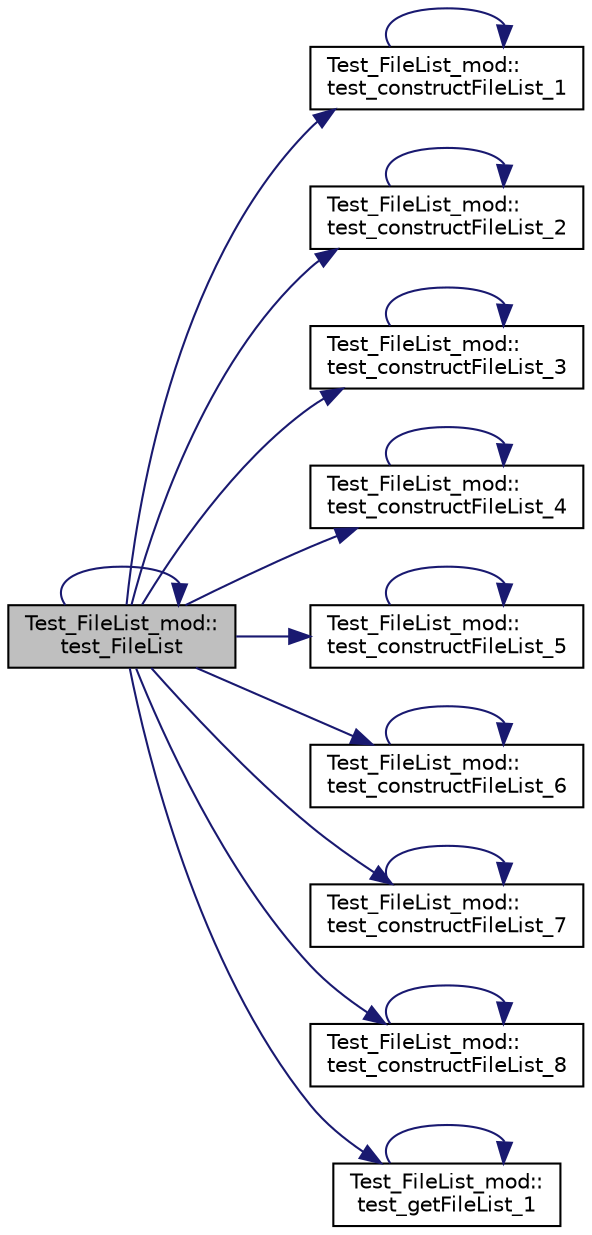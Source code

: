 digraph "Test_FileList_mod::test_FileList"
{
 // LATEX_PDF_SIZE
  edge [fontname="Helvetica",fontsize="10",labelfontname="Helvetica",labelfontsize="10"];
  node [fontname="Helvetica",fontsize="10",shape=record];
  rankdir="LR";
  Node1 [label="Test_FileList_mod::\ltest_FileList",height=0.2,width=0.4,color="black", fillcolor="grey75", style="filled", fontcolor="black",tooltip=" "];
  Node1 -> Node2 [color="midnightblue",fontsize="10",style="solid",fontname="Helvetica"];
  Node2 [label="Test_FileList_mod::\ltest_constructFileList_1",height=0.2,width=0.4,color="black", fillcolor="white", style="filled",URL="$namespaceTest__FileList__mod.html#aa8d4a77f17f365f9c3f1fdab5b194422",tooltip=" "];
  Node2 -> Node2 [color="midnightblue",fontsize="10",style="solid",fontname="Helvetica"];
  Node1 -> Node3 [color="midnightblue",fontsize="10",style="solid",fontname="Helvetica"];
  Node3 [label="Test_FileList_mod::\ltest_constructFileList_2",height=0.2,width=0.4,color="black", fillcolor="white", style="filled",URL="$namespaceTest__FileList__mod.html#a427bf7f87fd57b963460e6568e1d34ff",tooltip=" "];
  Node3 -> Node3 [color="midnightblue",fontsize="10",style="solid",fontname="Helvetica"];
  Node1 -> Node4 [color="midnightblue",fontsize="10",style="solid",fontname="Helvetica"];
  Node4 [label="Test_FileList_mod::\ltest_constructFileList_3",height=0.2,width=0.4,color="black", fillcolor="white", style="filled",URL="$namespaceTest__FileList__mod.html#a1e94cae4884d3c636133cc66b5758821",tooltip=" "];
  Node4 -> Node4 [color="midnightblue",fontsize="10",style="solid",fontname="Helvetica"];
  Node1 -> Node5 [color="midnightblue",fontsize="10",style="solid",fontname="Helvetica"];
  Node5 [label="Test_FileList_mod::\ltest_constructFileList_4",height=0.2,width=0.4,color="black", fillcolor="white", style="filled",URL="$namespaceTest__FileList__mod.html#af9d533409f613a56bb00cd16b0f5a125",tooltip=" "];
  Node5 -> Node5 [color="midnightblue",fontsize="10",style="solid",fontname="Helvetica"];
  Node1 -> Node6 [color="midnightblue",fontsize="10",style="solid",fontname="Helvetica"];
  Node6 [label="Test_FileList_mod::\ltest_constructFileList_5",height=0.2,width=0.4,color="black", fillcolor="white", style="filled",URL="$namespaceTest__FileList__mod.html#a674311783fda4a0c5b906e6e0989e7b6",tooltip=" "];
  Node6 -> Node6 [color="midnightblue",fontsize="10",style="solid",fontname="Helvetica"];
  Node1 -> Node7 [color="midnightblue",fontsize="10",style="solid",fontname="Helvetica"];
  Node7 [label="Test_FileList_mod::\ltest_constructFileList_6",height=0.2,width=0.4,color="black", fillcolor="white", style="filled",URL="$namespaceTest__FileList__mod.html#a35e88812717bc5d5ebc8da4155be11a5",tooltip="The input argument search is optional and can be dropped, in which case, searchStr attribute becomes ..."];
  Node7 -> Node7 [color="midnightblue",fontsize="10",style="solid",fontname="Helvetica"];
  Node1 -> Node8 [color="midnightblue",fontsize="10",style="solid",fontname="Helvetica"];
  Node8 [label="Test_FileList_mod::\ltest_constructFileList_7",height=0.2,width=0.4,color="black", fillcolor="white", style="filled",URL="$namespaceTest__FileList__mod.html#ae3b7b022847decd37706b8df4958b34f",tooltip="The listing order must be either \"name\" or \"date\". Anything else must yield error."];
  Node8 -> Node8 [color="midnightblue",fontsize="10",style="solid",fontname="Helvetica"];
  Node1 -> Node9 [color="midnightblue",fontsize="10",style="solid",fontname="Helvetica"];
  Node9 [label="Test_FileList_mod::\ltest_constructFileList_8",height=0.2,width=0.4,color="black", fillcolor="white", style="filled",URL="$namespaceTest__FileList__mod.html#af957333186c1e6d3b6f1a120a75a400d",tooltip="The constructor must be able to receive an optional OS argument."];
  Node9 -> Node9 [color="midnightblue",fontsize="10",style="solid",fontname="Helvetica"];
  Node1 -> Node1 [color="midnightblue",fontsize="10",style="solid",fontname="Helvetica"];
  Node1 -> Node10 [color="midnightblue",fontsize="10",style="solid",fontname="Helvetica"];
  Node10 [label="Test_FileList_mod::\ltest_getFileList_1",height=0.2,width=0.4,color="black", fillcolor="white", style="filled",URL="$namespaceTest__FileList__mod.html#ab50d4f611d30214d2ecc0e1ca4d4f8c8",tooltip="The getFileList procedure must be able to automatically set the missing optional arguments."];
  Node10 -> Node10 [color="midnightblue",fontsize="10",style="solid",fontname="Helvetica"];
}
